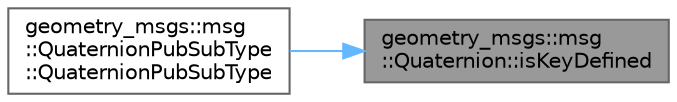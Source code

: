 digraph "geometry_msgs::msg::Quaternion::isKeyDefined"
{
 // INTERACTIVE_SVG=YES
 // LATEX_PDF_SIZE
  bgcolor="transparent";
  edge [fontname=Helvetica,fontsize=10,labelfontname=Helvetica,labelfontsize=10];
  node [fontname=Helvetica,fontsize=10,shape=box,height=0.2,width=0.4];
  rankdir="RL";
  Node1 [id="Node000001",label="geometry_msgs::msg\l::Quaternion::isKeyDefined",height=0.2,width=0.4,color="gray40", fillcolor="grey60", style="filled", fontcolor="black",tooltip="This function tells you if the Key has been defined for this type"];
  Node1 -> Node2 [id="edge1_Node000001_Node000002",dir="back",color="steelblue1",style="solid",tooltip=" "];
  Node2 [id="Node000002",label="geometry_msgs::msg\l::QuaternionPubSubType\l::QuaternionPubSubType",height=0.2,width=0.4,color="grey40", fillcolor="white", style="filled",URL="$d5/d1a/classgeometry__msgs_1_1msg_1_1QuaternionPubSubType.html#a5086638fa2088cbed18de0375cced142",tooltip=" "];
}
